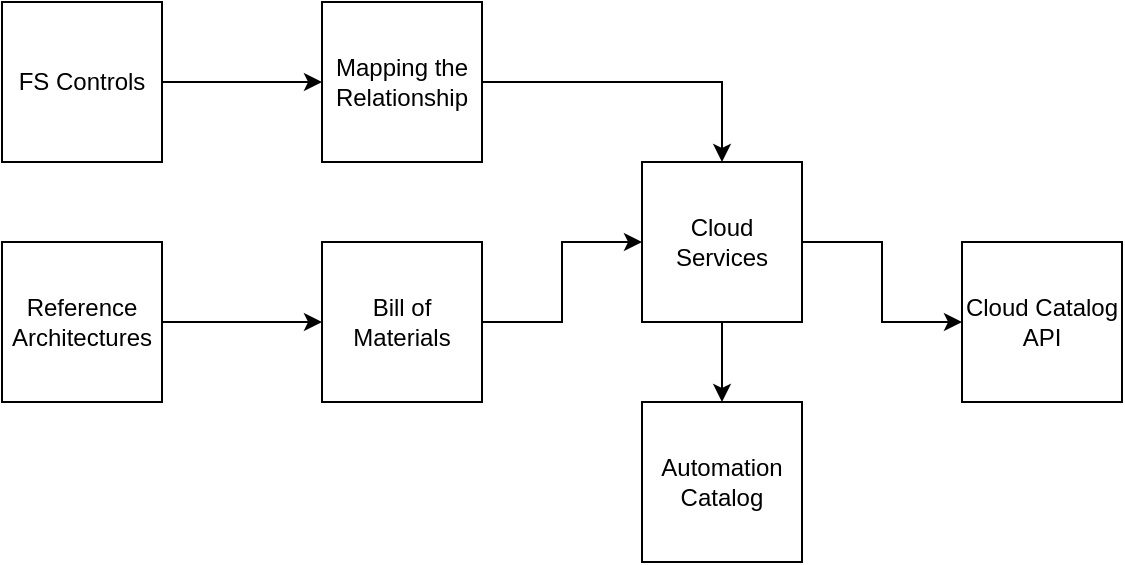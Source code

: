 <mxfile version="13.5.7" type="device"><diagram id="R2NehP78PL_PHXZMHroo" name="Page-1"><mxGraphModel dx="928" dy="705" grid="1" gridSize="10" guides="1" tooltips="1" connect="1" arrows="1" fold="1" page="1" pageScale="1" pageWidth="850" pageHeight="1100" math="0" shadow="0"><root><mxCell id="0"/><mxCell id="1" parent="0"/><mxCell id="IykY2cJmSTnlpgjwsjTD-16" style="edgeStyle=orthogonalEdgeStyle;rounded=0;orthogonalLoop=1;jettySize=auto;html=1;entryX=0;entryY=0.5;entryDx=0;entryDy=0;" edge="1" parent="1" source="IykY2cJmSTnlpgjwsjTD-1" target="IykY2cJmSTnlpgjwsjTD-9"><mxGeometry relative="1" as="geometry"/></mxCell><mxCell id="IykY2cJmSTnlpgjwsjTD-17" style="edgeStyle=orthogonalEdgeStyle;rounded=0;orthogonalLoop=1;jettySize=auto;html=1;entryX=0.5;entryY=0;entryDx=0;entryDy=0;" edge="1" parent="1" source="IykY2cJmSTnlpgjwsjTD-1" target="IykY2cJmSTnlpgjwsjTD-11"><mxGeometry relative="1" as="geometry"/></mxCell><mxCell id="IykY2cJmSTnlpgjwsjTD-1" value="Cloud Services" style="whiteSpace=wrap;html=1;aspect=fixed;" vertex="1" parent="1"><mxGeometry x="440" y="400" width="80" height="80" as="geometry"/></mxCell><mxCell id="IykY2cJmSTnlpgjwsjTD-14" style="edgeStyle=orthogonalEdgeStyle;rounded=0;orthogonalLoop=1;jettySize=auto;html=1;" edge="1" parent="1" source="IykY2cJmSTnlpgjwsjTD-2" target="IykY2cJmSTnlpgjwsjTD-3"><mxGeometry relative="1" as="geometry"/></mxCell><mxCell id="IykY2cJmSTnlpgjwsjTD-2" value="FS Controls" style="whiteSpace=wrap;html=1;aspect=fixed;" vertex="1" parent="1"><mxGeometry x="120" y="320" width="80" height="80" as="geometry"/></mxCell><mxCell id="IykY2cJmSTnlpgjwsjTD-13" style="edgeStyle=orthogonalEdgeStyle;rounded=0;orthogonalLoop=1;jettySize=auto;html=1;entryX=0.5;entryY=0;entryDx=0;entryDy=0;" edge="1" parent="1" source="IykY2cJmSTnlpgjwsjTD-3" target="IykY2cJmSTnlpgjwsjTD-1"><mxGeometry relative="1" as="geometry"/></mxCell><mxCell id="IykY2cJmSTnlpgjwsjTD-3" value="Mapping the Relationship" style="whiteSpace=wrap;html=1;aspect=fixed;" vertex="1" parent="1"><mxGeometry x="280" y="320" width="80" height="80" as="geometry"/></mxCell><mxCell id="IykY2cJmSTnlpgjwsjTD-15" style="edgeStyle=orthogonalEdgeStyle;rounded=0;orthogonalLoop=1;jettySize=auto;html=1;entryX=0;entryY=0.5;entryDx=0;entryDy=0;" edge="1" parent="1" source="IykY2cJmSTnlpgjwsjTD-6" target="IykY2cJmSTnlpgjwsjTD-7"><mxGeometry relative="1" as="geometry"/></mxCell><mxCell id="IykY2cJmSTnlpgjwsjTD-6" value="Reference&lt;br&gt;Architectures" style="whiteSpace=wrap;html=1;aspect=fixed;" vertex="1" parent="1"><mxGeometry x="120" y="440" width="80" height="80" as="geometry"/></mxCell><mxCell id="IykY2cJmSTnlpgjwsjTD-12" style="edgeStyle=orthogonalEdgeStyle;rounded=0;orthogonalLoop=1;jettySize=auto;html=1;entryX=0;entryY=0.5;entryDx=0;entryDy=0;" edge="1" parent="1" source="IykY2cJmSTnlpgjwsjTD-7" target="IykY2cJmSTnlpgjwsjTD-1"><mxGeometry relative="1" as="geometry"/></mxCell><mxCell id="IykY2cJmSTnlpgjwsjTD-7" value="Bill of Materials" style="whiteSpace=wrap;html=1;aspect=fixed;" vertex="1" parent="1"><mxGeometry x="280" y="440" width="80" height="80" as="geometry"/></mxCell><mxCell id="IykY2cJmSTnlpgjwsjTD-9" value="Cloud Catalog API" style="whiteSpace=wrap;html=1;aspect=fixed;" vertex="1" parent="1"><mxGeometry x="600" y="440" width="80" height="80" as="geometry"/></mxCell><mxCell id="IykY2cJmSTnlpgjwsjTD-11" value="Automation&lt;br&gt;Catalog" style="whiteSpace=wrap;html=1;aspect=fixed;" vertex="1" parent="1"><mxGeometry x="440" y="520" width="80" height="80" as="geometry"/></mxCell></root></mxGraphModel></diagram></mxfile>